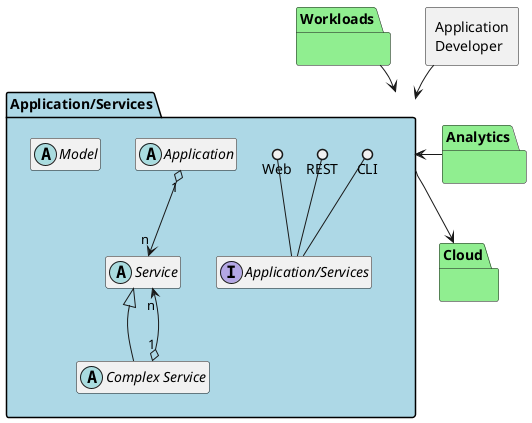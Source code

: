 @startuml

hide member

package "Analytics" #lightgreen {

}
package "Workloads" #lightgreen {

}
package "Cloud" #lightgreen {

}
rectangle "Application\nDeveloper" {
}

package "Application/Services" #lightblue {

    interface "Application/Services" {
    }

    CLI ()-- "Application/Services"
    REST ()-- "Application/Services"
    Web ()-- "Application/Services"
    abstract "Application" as A
    abstract "Complex Service" as CS
    abstract "Service" as S
    abstract "Model" as M

    A "1" o--> "n" S
    CS "1" o--> "n" S
    S <|-- CS
}

"Application\nDeveloper" --> "Application/Services"
"Workloads" --> "Application/Services"
"Application/Services" <- "Analytics"
"Application/Services" --> "Cloud"

@enduml
